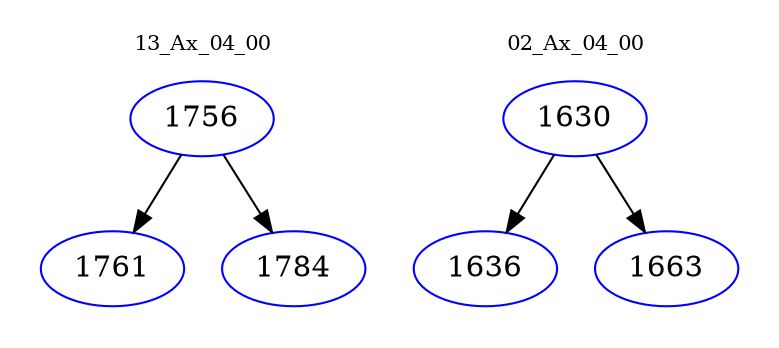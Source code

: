 digraph{
subgraph cluster_0 {
color = white
label = "13_Ax_04_00";
fontsize=10;
T0_1756 [label="1756", color="blue"]
T0_1756 -> T0_1761 [color="black"]
T0_1761 [label="1761", color="blue"]
T0_1756 -> T0_1784 [color="black"]
T0_1784 [label="1784", color="blue"]
}
subgraph cluster_1 {
color = white
label = "02_Ax_04_00";
fontsize=10;
T1_1630 [label="1630", color="blue"]
T1_1630 -> T1_1636 [color="black"]
T1_1636 [label="1636", color="blue"]
T1_1630 -> T1_1663 [color="black"]
T1_1663 [label="1663", color="blue"]
}
}
